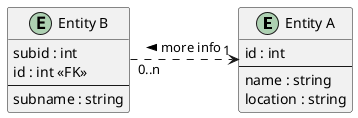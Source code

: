 @startuml

entity "Entity A" as A {
  id : int
  --
  name : string
  location : string
}
entity "Entity B" as B {
  subid : int
  id : int <<FK>>
  --
  subname : string
}

A "1" <.left. "0..n" B : more info >

@enduml
